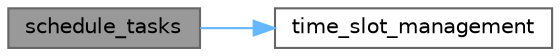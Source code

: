 digraph "schedule_tasks"
{
 // LATEX_PDF_SIZE
  bgcolor="transparent";
  edge [fontname=Helvetica,fontsize=10,labelfontname=Helvetica,labelfontsize=10];
  node [fontname=Helvetica,fontsize=10,shape=box,height=0.2,width=0.4];
  rankdir="LR";
  Node1 [id="Node000001",label="schedule_tasks",height=0.2,width=0.4,color="gray40", fillcolor="grey60", style="filled", fontcolor="black",tooltip="Core scheduling algorithm."];
  Node1 -> Node2 [id="edge1_Node000001_Node000002",color="steelblue1",style="solid",tooltip=" "];
  Node2 [id="Node000002",label="time_slot_management",height=0.2,width=0.4,color="grey40", fillcolor="white", style="filled",URL="$classtask__scheduler_1_1scheduler_1_1_task_scheduler.html#a641d1d70d2b0a79ec2951d6b417f0b07",tooltip="Clean up expired time slots."];
}
